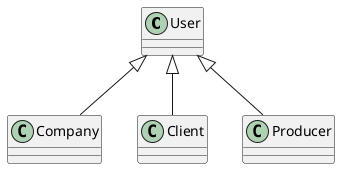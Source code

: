 @startuml
'https://plantuml.com/class-diagram


User <|--  Company
User <|-- Client
User <|-- Producer


@enduml